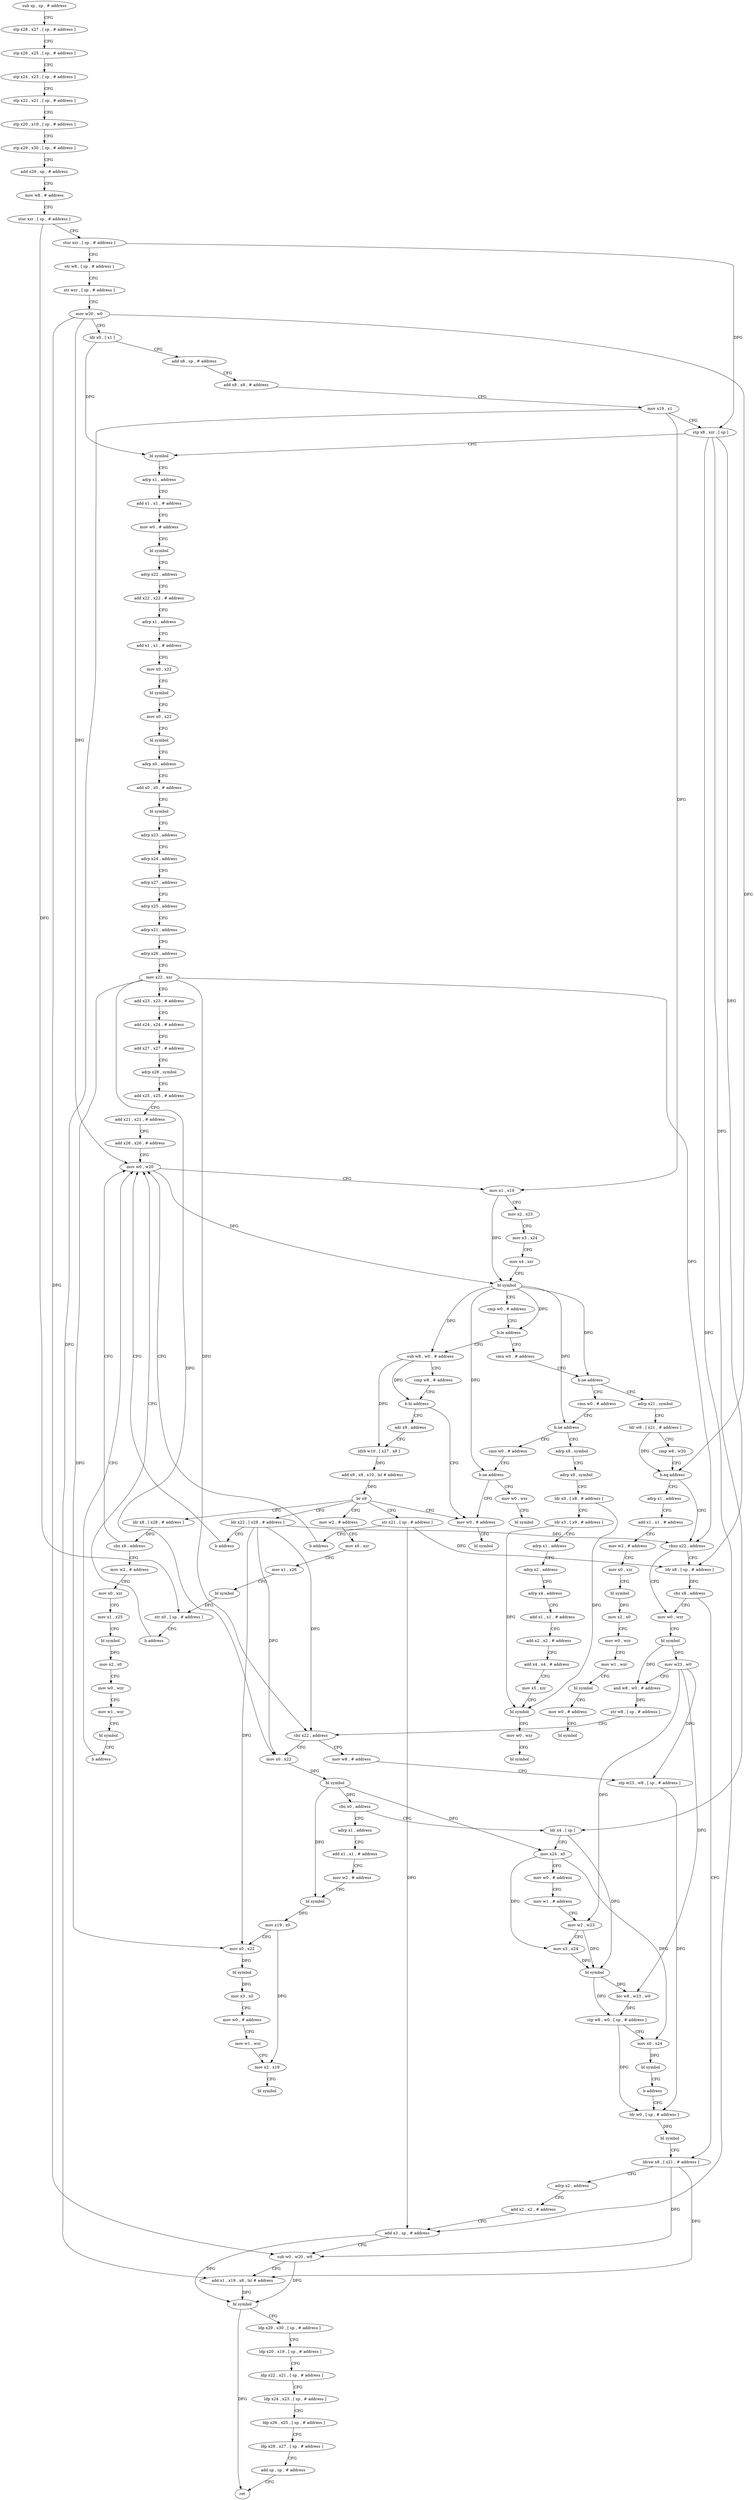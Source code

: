 digraph "func" {
"4201620" [label = "sub sp , sp , # address" ]
"4201624" [label = "stp x28 , x27 , [ sp , # address ]" ]
"4201628" [label = "stp x26 , x25 , [ sp , # address ]" ]
"4201632" [label = "stp x24 , x23 , [ sp , # address ]" ]
"4201636" [label = "stp x22 , x21 , [ sp , # address ]" ]
"4201640" [label = "stp x20 , x19 , [ sp , # address ]" ]
"4201644" [label = "stp x29 , x30 , [ sp , # address ]" ]
"4201648" [label = "add x29 , sp , # address" ]
"4201652" [label = "mov w8 , # address" ]
"4201656" [label = "stur xzr , [ sp , # address ]" ]
"4201660" [label = "stur xzr , [ sp , # address ]" ]
"4201664" [label = "str w8 , [ sp , # address ]" ]
"4201668" [label = "str wzr , [ sp , # address ]" ]
"4201672" [label = "mov w20 , w0" ]
"4201676" [label = "ldr x0 , [ x1 ]" ]
"4201680" [label = "add x8 , sp , # address" ]
"4201684" [label = "add x8 , x8 , # address" ]
"4201688" [label = "mov x19 , x1" ]
"4201692" [label = "stp x8 , xzr , [ sp ]" ]
"4201696" [label = "bl symbol" ]
"4201700" [label = "adrp x1 , address" ]
"4201704" [label = "add x1 , x1 , # address" ]
"4201708" [label = "mov w0 , # address" ]
"4201712" [label = "bl symbol" ]
"4201716" [label = "adrp x22 , address" ]
"4201720" [label = "add x22 , x22 , # address" ]
"4201724" [label = "adrp x1 , address" ]
"4201728" [label = "add x1 , x1 , # address" ]
"4201732" [label = "mov x0 , x22" ]
"4201736" [label = "bl symbol" ]
"4201740" [label = "mov x0 , x22" ]
"4201744" [label = "bl symbol" ]
"4201748" [label = "adrp x0 , address" ]
"4201752" [label = "add x0 , x0 , # address" ]
"4201756" [label = "bl symbol" ]
"4201760" [label = "adrp x23 , address" ]
"4201764" [label = "adrp x24 , address" ]
"4201768" [label = "adrp x27 , address" ]
"4201772" [label = "adrp x25 , address" ]
"4201776" [label = "adrp x21 , address" ]
"4201780" [label = "adrp x26 , address" ]
"4201784" [label = "mov x22 , xzr" ]
"4201788" [label = "add x23 , x23 , # address" ]
"4201792" [label = "add x24 , x24 , # address" ]
"4201796" [label = "add x27 , x27 , # address" ]
"4201800" [label = "adrp x28 , symbol" ]
"4201804" [label = "add x25 , x25 , # address" ]
"4201808" [label = "add x21 , x21 , # address" ]
"4201812" [label = "add x26 , x26 , # address" ]
"4201816" [label = "mov w0 , w20" ]
"4201960" [label = "cmn w0 , # address" ]
"4201964" [label = "b.ne address" ]
"4202156" [label = "cmn w0 , # address" ]
"4201968" [label = "adrp x21 , symbol" ]
"4201848" [label = "sub w8 , w0 , # address" ]
"4201852" [label = "cmp w8 , # address" ]
"4201856" [label = "b.hi address" ]
"4202236" [label = "mov w0 , # address" ]
"4201860" [label = "adr x9 , address" ]
"4202160" [label = "b.ne address" ]
"4202220" [label = "cmn w0 , # address" ]
"4202164" [label = "adrp x8 , symbol" ]
"4201972" [label = "ldr w8 , [ x21 , # address ]" ]
"4201976" [label = "cmp w8 , w20" ]
"4201980" [label = "b.eq address" ]
"4202244" [label = "adrp x1 , address" ]
"4201984" [label = "cbnz x22 , address" ]
"4202240" [label = "bl symbol" ]
"4201864" [label = "ldrb w10 , [ x27 , x8 ]" ]
"4201868" [label = "add x9 , x9 , x10 , lsl # address" ]
"4201872" [label = "br x9" ]
"4201876" [label = "ldr x8 , [ x28 , # address ]" ]
"4201920" [label = "mov w2 , # address" ]
"4201944" [label = "ldr x22 , [ x28 , # address ]" ]
"4201952" [label = "str x21 , [ sp , # address ]" ]
"4202224" [label = "b.ne address" ]
"4202228" [label = "mov w0 , wzr" ]
"4202168" [label = "adrp x9 , symbol" ]
"4202172" [label = "ldr x0 , [ x8 , # address ]" ]
"4202176" [label = "ldr x3 , [ x9 , # address ]" ]
"4202180" [label = "adrp x1 , address" ]
"4202184" [label = "adrp x2 , address" ]
"4202188" [label = "adrp x4 , address" ]
"4202192" [label = "add x1 , x1 , # address" ]
"4202196" [label = "add x2 , x2 , # address" ]
"4202200" [label = "add x4 , x4 , # address" ]
"4202204" [label = "mov x5 , xzr" ]
"4202208" [label = "bl symbol" ]
"4202212" [label = "mov w0 , wzr" ]
"4202216" [label = "bl symbol" ]
"4202248" [label = "add x1 , x1 , # address" ]
"4202252" [label = "mov w2 , # address" ]
"4202256" [label = "mov x0 , xzr" ]
"4202260" [label = "bl symbol" ]
"4202264" [label = "mov x2 , x0" ]
"4202268" [label = "mov w0 , wzr" ]
"4202272" [label = "mov w1 , wzr" ]
"4202276" [label = "bl symbol" ]
"4202280" [label = "mov w0 , # address" ]
"4202284" [label = "bl symbol" ]
"4201996" [label = "mov w0 , wzr" ]
"4201988" [label = "ldr x8 , [ sp , # address ]" ]
"4201880" [label = "cbz x8 , address" ]
"4201884" [label = "mov w2 , # address" ]
"4201924" [label = "mov x0 , xzr" ]
"4201928" [label = "mov x1 , x26" ]
"4201932" [label = "bl symbol" ]
"4201936" [label = "str x0 , [ sp , # address ]" ]
"4201940" [label = "b address" ]
"4201948" [label = "b address" ]
"4201956" [label = "b address" ]
"4202232" [label = "bl symbol" ]
"4202000" [label = "bl symbol" ]
"4202004" [label = "mov w23 , w0" ]
"4202008" [label = "and w8 , w0 , # address" ]
"4202012" [label = "str w8 , [ sp , # address ]" ]
"4202016" [label = "cbz x22 , address" ]
"4202080" [label = "mov w8 , # address" ]
"4202020" [label = "mov x0 , x22" ]
"4201992" [label = "cbz x8 , address" ]
"4202096" [label = "ldrsw x8 , [ x21 , # address ]" ]
"4201820" [label = "mov x1 , x19" ]
"4201824" [label = "mov x2 , x23" ]
"4201828" [label = "mov x3 , x24" ]
"4201832" [label = "mov x4 , xzr" ]
"4201836" [label = "bl symbol" ]
"4201840" [label = "cmp w0 , # address" ]
"4201844" [label = "b.le address" ]
"4201888" [label = "mov x0 , xzr" ]
"4201892" [label = "mov x1 , x25" ]
"4201896" [label = "bl symbol" ]
"4201900" [label = "mov x2 , x0" ]
"4201904" [label = "mov w0 , wzr" ]
"4201908" [label = "mov w1 , wzr" ]
"4201912" [label = "bl symbol" ]
"4201916" [label = "b address" ]
"4202084" [label = "stp w23 , w8 , [ sp , # address ]" ]
"4202088" [label = "ldr w0 , [ sp , # address ]" ]
"4202024" [label = "bl symbol" ]
"4202028" [label = "cbz x0 , address" ]
"4202288" [label = "adrp x1 , address" ]
"4202032" [label = "ldr x4 , [ sp ]" ]
"4202100" [label = "adrp x2 , address" ]
"4202104" [label = "add x2 , x2 , # address" ]
"4202108" [label = "add x3 , sp , # address" ]
"4202112" [label = "sub w0 , w20 , w8" ]
"4202116" [label = "add x1 , x19 , x8 , lsl # address" ]
"4202120" [label = "bl symbol" ]
"4202124" [label = "ldp x29 , x30 , [ sp , # address ]" ]
"4202128" [label = "ldp x20 , x19 , [ sp , # address ]" ]
"4202132" [label = "ldp x22 , x21 , [ sp , # address ]" ]
"4202136" [label = "ldp x24 , x23 , [ sp , # address ]" ]
"4202140" [label = "ldp x26 , x25 , [ sp , # address ]" ]
"4202144" [label = "ldp x28 , x27 , [ sp , # address ]" ]
"4202148" [label = "add sp , sp , # address" ]
"4202152" [label = "ret" ]
"4202292" [label = "add x1 , x1 , # address" ]
"4202296" [label = "mov w2 , # address" ]
"4202300" [label = "bl symbol" ]
"4202304" [label = "mov x19 , x0" ]
"4202308" [label = "mov x0 , x22" ]
"4202312" [label = "bl symbol" ]
"4202316" [label = "mov x3 , x0" ]
"4202320" [label = "mov w0 , # address" ]
"4202324" [label = "mov w1 , wzr" ]
"4202328" [label = "mov x2 , x19" ]
"4202332" [label = "bl symbol" ]
"4202036" [label = "mov x24 , x0" ]
"4202040" [label = "mov w0 , # address" ]
"4202044" [label = "mov w1 , # address" ]
"4202048" [label = "mov w2 , w23" ]
"4202052" [label = "mov x3 , x24" ]
"4202056" [label = "bl symbol" ]
"4202060" [label = "bic w8 , w23 , w0" ]
"4202064" [label = "stp w8 , w0 , [ sp , # address ]" ]
"4202068" [label = "mov x0 , x24" ]
"4202072" [label = "bl symbol" ]
"4202076" [label = "b address" ]
"4202092" [label = "bl symbol" ]
"4201620" -> "4201624" [ label = "CFG" ]
"4201624" -> "4201628" [ label = "CFG" ]
"4201628" -> "4201632" [ label = "CFG" ]
"4201632" -> "4201636" [ label = "CFG" ]
"4201636" -> "4201640" [ label = "CFG" ]
"4201640" -> "4201644" [ label = "CFG" ]
"4201644" -> "4201648" [ label = "CFG" ]
"4201648" -> "4201652" [ label = "CFG" ]
"4201652" -> "4201656" [ label = "CFG" ]
"4201656" -> "4201660" [ label = "CFG" ]
"4201656" -> "4201936" [ label = "DFG" ]
"4201660" -> "4201664" [ label = "CFG" ]
"4201660" -> "4201692" [ label = "DFG" ]
"4201664" -> "4201668" [ label = "CFG" ]
"4201668" -> "4201672" [ label = "CFG" ]
"4201672" -> "4201676" [ label = "CFG" ]
"4201672" -> "4201816" [ label = "DFG" ]
"4201672" -> "4201980" [ label = "DFG" ]
"4201672" -> "4202112" [ label = "DFG" ]
"4201676" -> "4201680" [ label = "CFG" ]
"4201676" -> "4201696" [ label = "DFG" ]
"4201680" -> "4201684" [ label = "CFG" ]
"4201684" -> "4201688" [ label = "CFG" ]
"4201688" -> "4201692" [ label = "CFG" ]
"4201688" -> "4201820" [ label = "DFG" ]
"4201688" -> "4202116" [ label = "DFG" ]
"4201692" -> "4201696" [ label = "CFG" ]
"4201692" -> "4202032" [ label = "DFG" ]
"4201692" -> "4201988" [ label = "DFG" ]
"4201692" -> "4202108" [ label = "DFG" ]
"4201696" -> "4201700" [ label = "CFG" ]
"4201700" -> "4201704" [ label = "CFG" ]
"4201704" -> "4201708" [ label = "CFG" ]
"4201708" -> "4201712" [ label = "CFG" ]
"4201712" -> "4201716" [ label = "CFG" ]
"4201716" -> "4201720" [ label = "CFG" ]
"4201720" -> "4201724" [ label = "CFG" ]
"4201724" -> "4201728" [ label = "CFG" ]
"4201728" -> "4201732" [ label = "CFG" ]
"4201732" -> "4201736" [ label = "CFG" ]
"4201736" -> "4201740" [ label = "CFG" ]
"4201740" -> "4201744" [ label = "CFG" ]
"4201744" -> "4201748" [ label = "CFG" ]
"4201748" -> "4201752" [ label = "CFG" ]
"4201752" -> "4201756" [ label = "CFG" ]
"4201756" -> "4201760" [ label = "CFG" ]
"4201760" -> "4201764" [ label = "CFG" ]
"4201764" -> "4201768" [ label = "CFG" ]
"4201768" -> "4201772" [ label = "CFG" ]
"4201772" -> "4201776" [ label = "CFG" ]
"4201776" -> "4201780" [ label = "CFG" ]
"4201780" -> "4201784" [ label = "CFG" ]
"4201784" -> "4201788" [ label = "CFG" ]
"4201784" -> "4201984" [ label = "DFG" ]
"4201784" -> "4202016" [ label = "DFG" ]
"4201784" -> "4202020" [ label = "DFG" ]
"4201784" -> "4202308" [ label = "DFG" ]
"4201788" -> "4201792" [ label = "CFG" ]
"4201792" -> "4201796" [ label = "CFG" ]
"4201796" -> "4201800" [ label = "CFG" ]
"4201800" -> "4201804" [ label = "CFG" ]
"4201804" -> "4201808" [ label = "CFG" ]
"4201808" -> "4201812" [ label = "CFG" ]
"4201812" -> "4201816" [ label = "CFG" ]
"4201816" -> "4201820" [ label = "CFG" ]
"4201816" -> "4201836" [ label = "DFG" ]
"4201960" -> "4201964" [ label = "CFG" ]
"4201964" -> "4202156" [ label = "CFG" ]
"4201964" -> "4201968" [ label = "CFG" ]
"4202156" -> "4202160" [ label = "CFG" ]
"4201968" -> "4201972" [ label = "CFG" ]
"4201848" -> "4201852" [ label = "CFG" ]
"4201848" -> "4201856" [ label = "DFG" ]
"4201848" -> "4201864" [ label = "DFG" ]
"4201852" -> "4201856" [ label = "CFG" ]
"4201856" -> "4202236" [ label = "CFG" ]
"4201856" -> "4201860" [ label = "CFG" ]
"4202236" -> "4202240" [ label = "CFG" ]
"4201860" -> "4201864" [ label = "CFG" ]
"4202160" -> "4202220" [ label = "CFG" ]
"4202160" -> "4202164" [ label = "CFG" ]
"4202220" -> "4202224" [ label = "CFG" ]
"4202164" -> "4202168" [ label = "CFG" ]
"4201972" -> "4201976" [ label = "CFG" ]
"4201972" -> "4201980" [ label = "DFG" ]
"4201976" -> "4201980" [ label = "CFG" ]
"4201980" -> "4202244" [ label = "CFG" ]
"4201980" -> "4201984" [ label = "CFG" ]
"4202244" -> "4202248" [ label = "CFG" ]
"4201984" -> "4201996" [ label = "CFG" ]
"4201984" -> "4201988" [ label = "CFG" ]
"4201864" -> "4201868" [ label = "DFG" ]
"4201868" -> "4201872" [ label = "DFG" ]
"4201872" -> "4201876" [ label = "CFG" ]
"4201872" -> "4201920" [ label = "CFG" ]
"4201872" -> "4201944" [ label = "CFG" ]
"4201872" -> "4201952" [ label = "CFG" ]
"4201872" -> "4202236" [ label = "CFG" ]
"4201876" -> "4201880" [ label = "DFG" ]
"4201920" -> "4201924" [ label = "CFG" ]
"4201944" -> "4201948" [ label = "CFG" ]
"4201944" -> "4201984" [ label = "DFG" ]
"4201944" -> "4202016" [ label = "DFG" ]
"4201944" -> "4202020" [ label = "DFG" ]
"4201944" -> "4202308" [ label = "DFG" ]
"4201952" -> "4201956" [ label = "CFG" ]
"4201952" -> "4201988" [ label = "DFG" ]
"4201952" -> "4202108" [ label = "DFG" ]
"4202224" -> "4202236" [ label = "CFG" ]
"4202224" -> "4202228" [ label = "CFG" ]
"4202228" -> "4202232" [ label = "CFG" ]
"4202168" -> "4202172" [ label = "CFG" ]
"4202172" -> "4202176" [ label = "CFG" ]
"4202172" -> "4202208" [ label = "DFG" ]
"4202176" -> "4202180" [ label = "CFG" ]
"4202176" -> "4202208" [ label = "DFG" ]
"4202180" -> "4202184" [ label = "CFG" ]
"4202184" -> "4202188" [ label = "CFG" ]
"4202188" -> "4202192" [ label = "CFG" ]
"4202192" -> "4202196" [ label = "CFG" ]
"4202196" -> "4202200" [ label = "CFG" ]
"4202200" -> "4202204" [ label = "CFG" ]
"4202204" -> "4202208" [ label = "CFG" ]
"4202208" -> "4202212" [ label = "CFG" ]
"4202212" -> "4202216" [ label = "CFG" ]
"4202248" -> "4202252" [ label = "CFG" ]
"4202252" -> "4202256" [ label = "CFG" ]
"4202256" -> "4202260" [ label = "CFG" ]
"4202260" -> "4202264" [ label = "DFG" ]
"4202264" -> "4202268" [ label = "CFG" ]
"4202268" -> "4202272" [ label = "CFG" ]
"4202272" -> "4202276" [ label = "CFG" ]
"4202276" -> "4202280" [ label = "CFG" ]
"4202280" -> "4202284" [ label = "CFG" ]
"4201996" -> "4202000" [ label = "CFG" ]
"4201988" -> "4201992" [ label = "DFG" ]
"4201880" -> "4201816" [ label = "CFG" ]
"4201880" -> "4201884" [ label = "CFG" ]
"4201884" -> "4201888" [ label = "CFG" ]
"4201924" -> "4201928" [ label = "CFG" ]
"4201928" -> "4201932" [ label = "CFG" ]
"4201932" -> "4201936" [ label = "DFG" ]
"4201936" -> "4201940" [ label = "CFG" ]
"4201940" -> "4201816" [ label = "CFG" ]
"4201948" -> "4201816" [ label = "CFG" ]
"4201956" -> "4201816" [ label = "CFG" ]
"4202000" -> "4202004" [ label = "DFG" ]
"4202000" -> "4202008" [ label = "DFG" ]
"4202004" -> "4202008" [ label = "CFG" ]
"4202004" -> "4202084" [ label = "DFG" ]
"4202004" -> "4202048" [ label = "DFG" ]
"4202004" -> "4202060" [ label = "DFG" ]
"4202008" -> "4202012" [ label = "DFG" ]
"4202012" -> "4202016" [ label = "CFG" ]
"4202016" -> "4202080" [ label = "CFG" ]
"4202016" -> "4202020" [ label = "CFG" ]
"4202080" -> "4202084" [ label = "CFG" ]
"4202020" -> "4202024" [ label = "DFG" ]
"4201992" -> "4202096" [ label = "CFG" ]
"4201992" -> "4201996" [ label = "CFG" ]
"4202096" -> "4202100" [ label = "CFG" ]
"4202096" -> "4202112" [ label = "DFG" ]
"4202096" -> "4202116" [ label = "DFG" ]
"4201820" -> "4201824" [ label = "CFG" ]
"4201820" -> "4201836" [ label = "DFG" ]
"4201824" -> "4201828" [ label = "CFG" ]
"4201828" -> "4201832" [ label = "CFG" ]
"4201832" -> "4201836" [ label = "CFG" ]
"4201836" -> "4201840" [ label = "CFG" ]
"4201836" -> "4201844" [ label = "DFG" ]
"4201836" -> "4201964" [ label = "DFG" ]
"4201836" -> "4201848" [ label = "DFG" ]
"4201836" -> "4202160" [ label = "DFG" ]
"4201836" -> "4202224" [ label = "DFG" ]
"4201840" -> "4201844" [ label = "CFG" ]
"4201844" -> "4201960" [ label = "CFG" ]
"4201844" -> "4201848" [ label = "CFG" ]
"4201888" -> "4201892" [ label = "CFG" ]
"4201892" -> "4201896" [ label = "CFG" ]
"4201896" -> "4201900" [ label = "DFG" ]
"4201900" -> "4201904" [ label = "CFG" ]
"4201904" -> "4201908" [ label = "CFG" ]
"4201908" -> "4201912" [ label = "CFG" ]
"4201912" -> "4201916" [ label = "CFG" ]
"4201916" -> "4201816" [ label = "CFG" ]
"4202084" -> "4202088" [ label = "DFG" ]
"4202088" -> "4202092" [ label = "DFG" ]
"4202024" -> "4202028" [ label = "DFG" ]
"4202024" -> "4202300" [ label = "DFG" ]
"4202024" -> "4202036" [ label = "DFG" ]
"4202028" -> "4202288" [ label = "CFG" ]
"4202028" -> "4202032" [ label = "CFG" ]
"4202288" -> "4202292" [ label = "CFG" ]
"4202032" -> "4202036" [ label = "CFG" ]
"4202032" -> "4202056" [ label = "DFG" ]
"4202100" -> "4202104" [ label = "CFG" ]
"4202104" -> "4202108" [ label = "CFG" ]
"4202108" -> "4202112" [ label = "CFG" ]
"4202108" -> "4202120" [ label = "DFG" ]
"4202112" -> "4202116" [ label = "CFG" ]
"4202112" -> "4202120" [ label = "DFG" ]
"4202116" -> "4202120" [ label = "DFG" ]
"4202120" -> "4202124" [ label = "CFG" ]
"4202120" -> "4202152" [ label = "DFG" ]
"4202124" -> "4202128" [ label = "CFG" ]
"4202128" -> "4202132" [ label = "CFG" ]
"4202132" -> "4202136" [ label = "CFG" ]
"4202136" -> "4202140" [ label = "CFG" ]
"4202140" -> "4202144" [ label = "CFG" ]
"4202144" -> "4202148" [ label = "CFG" ]
"4202148" -> "4202152" [ label = "CFG" ]
"4202292" -> "4202296" [ label = "CFG" ]
"4202296" -> "4202300" [ label = "CFG" ]
"4202300" -> "4202304" [ label = "DFG" ]
"4202304" -> "4202308" [ label = "CFG" ]
"4202304" -> "4202328" [ label = "DFG" ]
"4202308" -> "4202312" [ label = "DFG" ]
"4202312" -> "4202316" [ label = "DFG" ]
"4202316" -> "4202320" [ label = "CFG" ]
"4202320" -> "4202324" [ label = "CFG" ]
"4202324" -> "4202328" [ label = "CFG" ]
"4202328" -> "4202332" [ label = "CFG" ]
"4202036" -> "4202040" [ label = "CFG" ]
"4202036" -> "4202052" [ label = "DFG" ]
"4202036" -> "4202068" [ label = "DFG" ]
"4202040" -> "4202044" [ label = "CFG" ]
"4202044" -> "4202048" [ label = "CFG" ]
"4202048" -> "4202052" [ label = "CFG" ]
"4202048" -> "4202056" [ label = "DFG" ]
"4202052" -> "4202056" [ label = "DFG" ]
"4202056" -> "4202060" [ label = "DFG" ]
"4202056" -> "4202064" [ label = "DFG" ]
"4202060" -> "4202064" [ label = "DFG" ]
"4202064" -> "4202068" [ label = "CFG" ]
"4202064" -> "4202088" [ label = "DFG" ]
"4202068" -> "4202072" [ label = "DFG" ]
"4202072" -> "4202076" [ label = "CFG" ]
"4202076" -> "4202088" [ label = "CFG" ]
"4202092" -> "4202096" [ label = "CFG" ]
}

